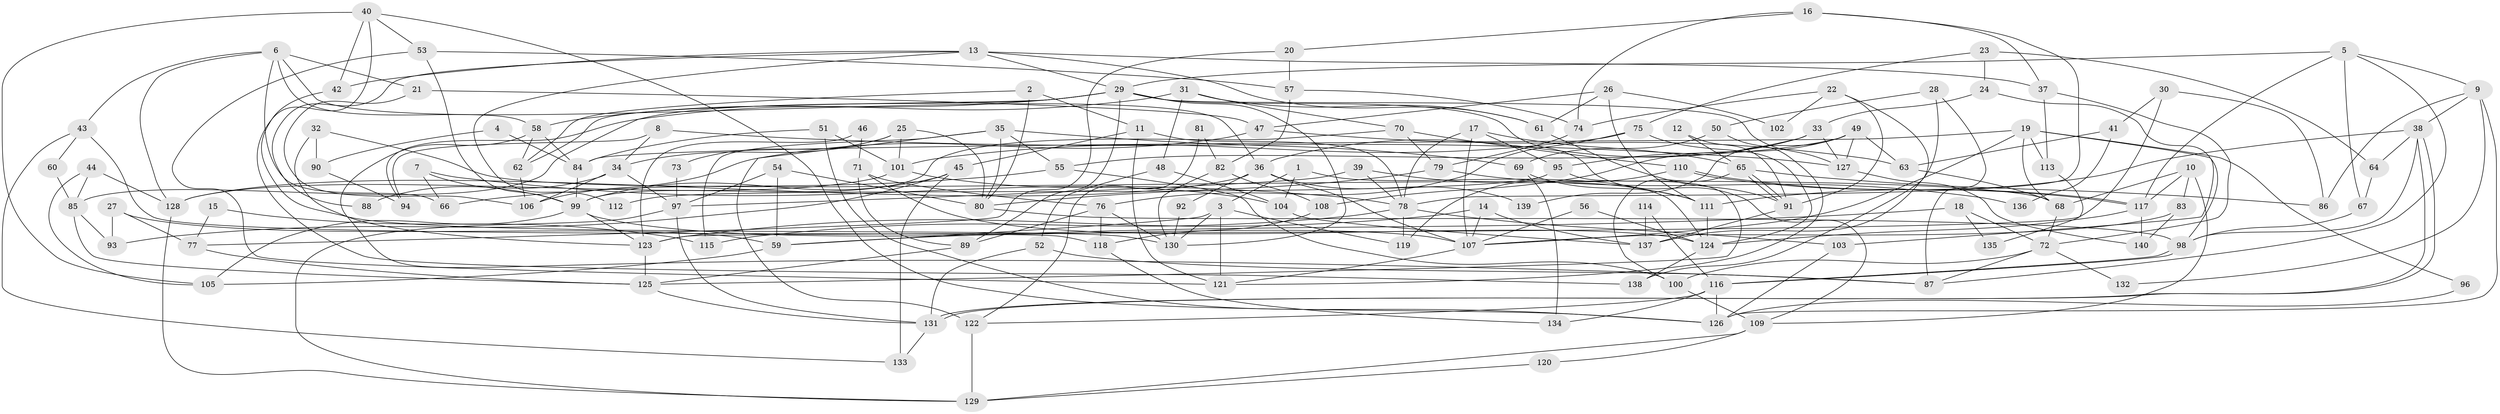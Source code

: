 // Generated by graph-tools (version 1.1) at 2025/35/03/09/25 02:35:55]
// undirected, 140 vertices, 280 edges
graph export_dot {
graph [start="1"]
  node [color=gray90,style=filled];
  1;
  2;
  3;
  4;
  5;
  6;
  7;
  8;
  9;
  10;
  11;
  12;
  13;
  14;
  15;
  16;
  17;
  18;
  19;
  20;
  21;
  22;
  23;
  24;
  25;
  26;
  27;
  28;
  29;
  30;
  31;
  32;
  33;
  34;
  35;
  36;
  37;
  38;
  39;
  40;
  41;
  42;
  43;
  44;
  45;
  46;
  47;
  48;
  49;
  50;
  51;
  52;
  53;
  54;
  55;
  56;
  57;
  58;
  59;
  60;
  61;
  62;
  63;
  64;
  65;
  66;
  67;
  68;
  69;
  70;
  71;
  72;
  73;
  74;
  75;
  76;
  77;
  78;
  79;
  80;
  81;
  82;
  83;
  84;
  85;
  86;
  87;
  88;
  89;
  90;
  91;
  92;
  93;
  94;
  95;
  96;
  97;
  98;
  99;
  100;
  101;
  102;
  103;
  104;
  105;
  106;
  107;
  108;
  109;
  110;
  111;
  112;
  113;
  114;
  115;
  116;
  117;
  118;
  119;
  120;
  121;
  122;
  123;
  124;
  125;
  126;
  127;
  128;
  129;
  130;
  131;
  132;
  133;
  134;
  135;
  136;
  137;
  138;
  139;
  140;
  1 -- 104;
  1 -- 124;
  1 -- 3;
  2 -- 11;
  2 -- 80;
  2 -- 62;
  3 -- 130;
  3 -- 59;
  3 -- 119;
  3 -- 121;
  4 -- 84;
  4 -- 90;
  5 -- 29;
  5 -- 117;
  5 -- 9;
  5 -- 67;
  5 -- 87;
  6 -- 21;
  6 -- 58;
  6 -- 36;
  6 -- 43;
  6 -- 66;
  6 -- 128;
  7 -- 99;
  7 -- 78;
  7 -- 66;
  8 -- 127;
  8 -- 34;
  8 -- 94;
  9 -- 38;
  9 -- 86;
  9 -- 126;
  9 -- 132;
  10 -- 83;
  10 -- 109;
  10 -- 68;
  10 -- 117;
  11 -- 121;
  11 -- 78;
  11 -- 45;
  12 -- 91;
  12 -- 65;
  13 -- 42;
  13 -- 29;
  13 -- 37;
  13 -- 61;
  13 -- 88;
  13 -- 112;
  14 -- 137;
  14 -- 107;
  14 -- 123;
  15 -- 115;
  15 -- 77;
  16 -- 78;
  16 -- 74;
  16 -- 20;
  16 -- 37;
  17 -- 107;
  17 -- 95;
  17 -- 65;
  17 -- 78;
  18 -- 72;
  18 -- 59;
  18 -- 135;
  19 -- 98;
  19 -- 68;
  19 -- 84;
  19 -- 96;
  19 -- 107;
  19 -- 113;
  20 -- 57;
  20 -- 77;
  21 -- 106;
  21 -- 47;
  22 -- 91;
  22 -- 138;
  22 -- 74;
  22 -- 102;
  23 -- 75;
  23 -- 24;
  23 -- 64;
  24 -- 33;
  24 -- 103;
  25 -- 101;
  25 -- 80;
  25 -- 34;
  25 -- 73;
  26 -- 47;
  26 -- 111;
  26 -- 61;
  26 -- 102;
  27 -- 77;
  27 -- 93;
  27 -- 59;
  28 -- 87;
  28 -- 50;
  28 -- 137;
  29 -- 89;
  29 -- 62;
  29 -- 58;
  29 -- 85;
  29 -- 109;
  29 -- 127;
  29 -- 130;
  30 -- 86;
  30 -- 123;
  30 -- 41;
  31 -- 70;
  31 -- 61;
  31 -- 48;
  31 -- 94;
  32 -- 68;
  32 -- 123;
  32 -- 90;
  33 -- 127;
  33 -- 36;
  33 -- 95;
  34 -- 97;
  34 -- 88;
  34 -- 106;
  35 -- 80;
  35 -- 122;
  35 -- 55;
  35 -- 69;
  35 -- 115;
  36 -- 128;
  36 -- 92;
  36 -- 107;
  36 -- 139;
  37 -- 72;
  37 -- 113;
  38 -- 131;
  38 -- 131;
  38 -- 64;
  38 -- 98;
  38 -- 111;
  39 -- 97;
  39 -- 111;
  39 -- 78;
  40 -- 53;
  40 -- 105;
  40 -- 42;
  40 -- 126;
  40 -- 138;
  41 -- 63;
  41 -- 136;
  42 -- 130;
  43 -- 133;
  43 -- 60;
  43 -- 118;
  44 -- 105;
  44 -- 128;
  44 -- 85;
  45 -- 99;
  45 -- 93;
  45 -- 133;
  46 -- 123;
  46 -- 71;
  47 -- 106;
  47 -- 63;
  48 -- 52;
  48 -- 104;
  49 -- 108;
  49 -- 55;
  49 -- 63;
  49 -- 127;
  49 -- 139;
  50 -- 69;
  50 -- 121;
  51 -- 126;
  51 -- 84;
  51 -- 101;
  52 -- 131;
  52 -- 87;
  53 -- 121;
  53 -- 99;
  53 -- 57;
  54 -- 59;
  54 -- 97;
  54 -- 80;
  55 -- 66;
  55 -- 100;
  56 -- 107;
  56 -- 124;
  57 -- 74;
  57 -- 82;
  58 -- 87;
  58 -- 62;
  58 -- 84;
  59 -- 105;
  60 -- 85;
  61 -- 91;
  62 -- 106;
  63 -- 68;
  64 -- 67;
  65 -- 91;
  65 -- 91;
  65 -- 86;
  65 -- 100;
  67 -- 98;
  68 -- 72;
  69 -- 111;
  69 -- 134;
  70 -- 99;
  70 -- 110;
  70 -- 79;
  71 -- 89;
  71 -- 76;
  71 -- 124;
  72 -- 100;
  72 -- 87;
  72 -- 132;
  73 -- 97;
  74 -- 79;
  75 -- 124;
  75 -- 101;
  75 -- 76;
  76 -- 118;
  76 -- 89;
  76 -- 130;
  77 -- 125;
  78 -- 103;
  78 -- 115;
  78 -- 119;
  79 -- 80;
  79 -- 136;
  80 -- 98;
  81 -- 122;
  81 -- 82;
  82 -- 130;
  82 -- 108;
  83 -- 140;
  83 -- 107;
  84 -- 99;
  85 -- 93;
  85 -- 125;
  89 -- 125;
  90 -- 94;
  91 -- 137;
  92 -- 130;
  95 -- 125;
  95 -- 112;
  96 -- 126;
  97 -- 131;
  97 -- 129;
  98 -- 116;
  98 -- 116;
  99 -- 107;
  99 -- 105;
  99 -- 123;
  100 -- 109;
  101 -- 104;
  101 -- 128;
  103 -- 126;
  104 -- 137;
  107 -- 121;
  108 -- 118;
  109 -- 120;
  109 -- 129;
  110 -- 119;
  110 -- 117;
  110 -- 117;
  111 -- 124;
  113 -- 135;
  114 -- 137;
  114 -- 116;
  116 -- 126;
  116 -- 122;
  116 -- 134;
  117 -- 124;
  117 -- 140;
  118 -- 134;
  120 -- 129;
  122 -- 129;
  123 -- 125;
  124 -- 138;
  125 -- 131;
  127 -- 140;
  128 -- 129;
  131 -- 133;
}
